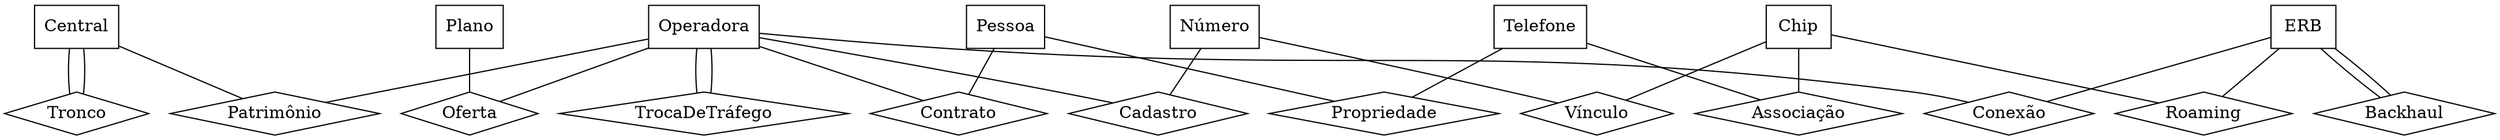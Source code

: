 graph diagrama {
  // Entidades
  Central [shape=record]
  Chip [shape=record]
  ERB [shape=record]
  Número [shape=record]
  Operadora [shape=record]
  Pessoa [shape=record]
  Plano [shape=record]
  Telefone [shape=record]

  // Relacionamentos
  Associação [shape=diamond]
  Backhaul [shape=diamond]
  Cadastro [shape=diamond]
  Conexão [shape=diamond]
  Contrato [shape=diamond]
  Oferta [shape=diamond]
  Patrimônio [shape=diamond]
  Propriedade [shape=diamond]
  Roaming [shape=diamond]
  TrocaDeTráfego [shape=diamond]
  Tronco [shape=diamond]
  Vínculo [shape=diamond]

  // Ligações
  Backhaul -- ERB
  Central -- Patrimônio
  Central -- Tronco
  Chip -- Associação
  Chip -- Roaming
  Chip -- Vínculo
  ERB -- Backhaul
  ERB -- Conexão
  ERB -- Roaming
  Número -- Cadastro
  Número -- Vínculo
  Operadora -- Cadastro
  Operadora -- Conexão
  Operadora -- Contrato
  Operadora -- Oferta
  Operadora -- Patrimônio
  Operadora -- TrocaDeTráfego
  Pessoa -- Contrato
  Pessoa -- Propriedade
  Plano -- Oferta
  Telefone -- Associação
  Telefone -- Propriedade
  TrocaDeTráfego -- Operadora
  Tronco -- Central
}
